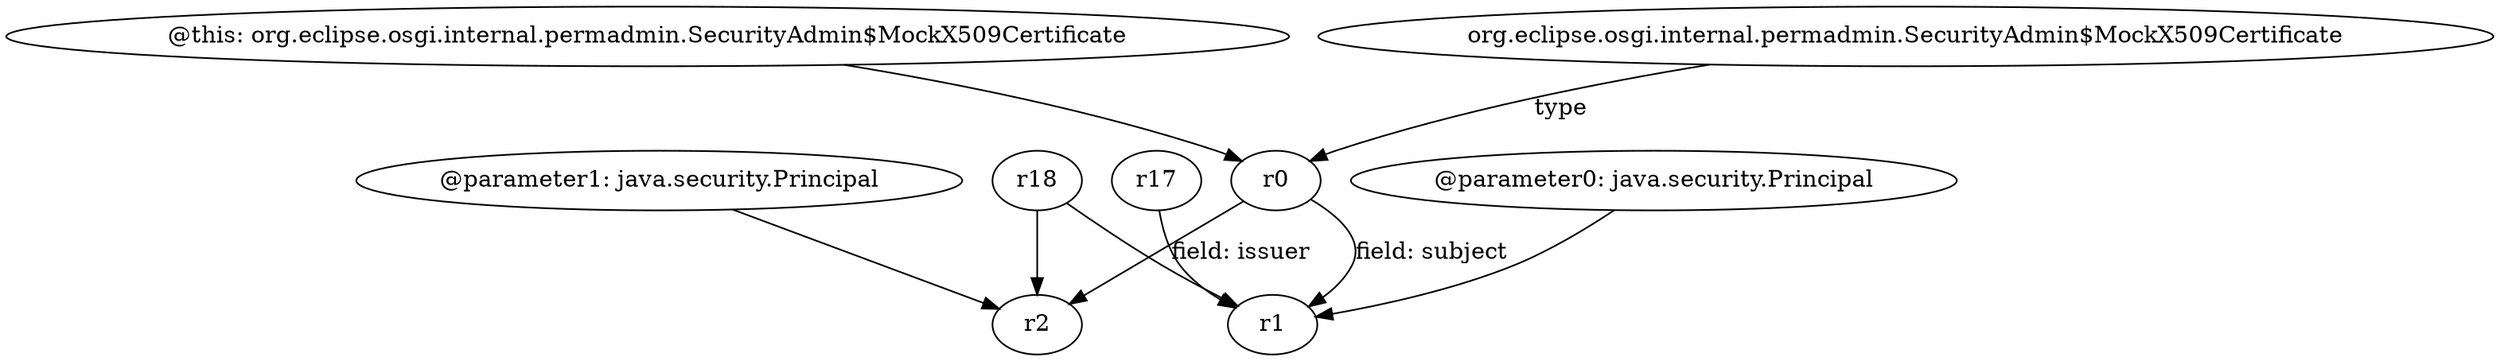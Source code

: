 digraph g {
0[label="r18"]
1[label="r2"]
0->1[label=""]
2[label="@this: org.eclipse.osgi.internal.permadmin.SecurityAdmin$MockX509Certificate"]
3[label="r0"]
2->3[label=""]
4[label="@parameter1: java.security.Principal"]
4->1[label=""]
5[label="r1"]
3->5[label="field: subject"]
0->5[label=""]
6[label="@parameter0: java.security.Principal"]
6->5[label=""]
3->1[label="field: issuer"]
7[label="org.eclipse.osgi.internal.permadmin.SecurityAdmin$MockX509Certificate"]
7->3[label="type"]
8[label="r17"]
8->5[label=""]
}
